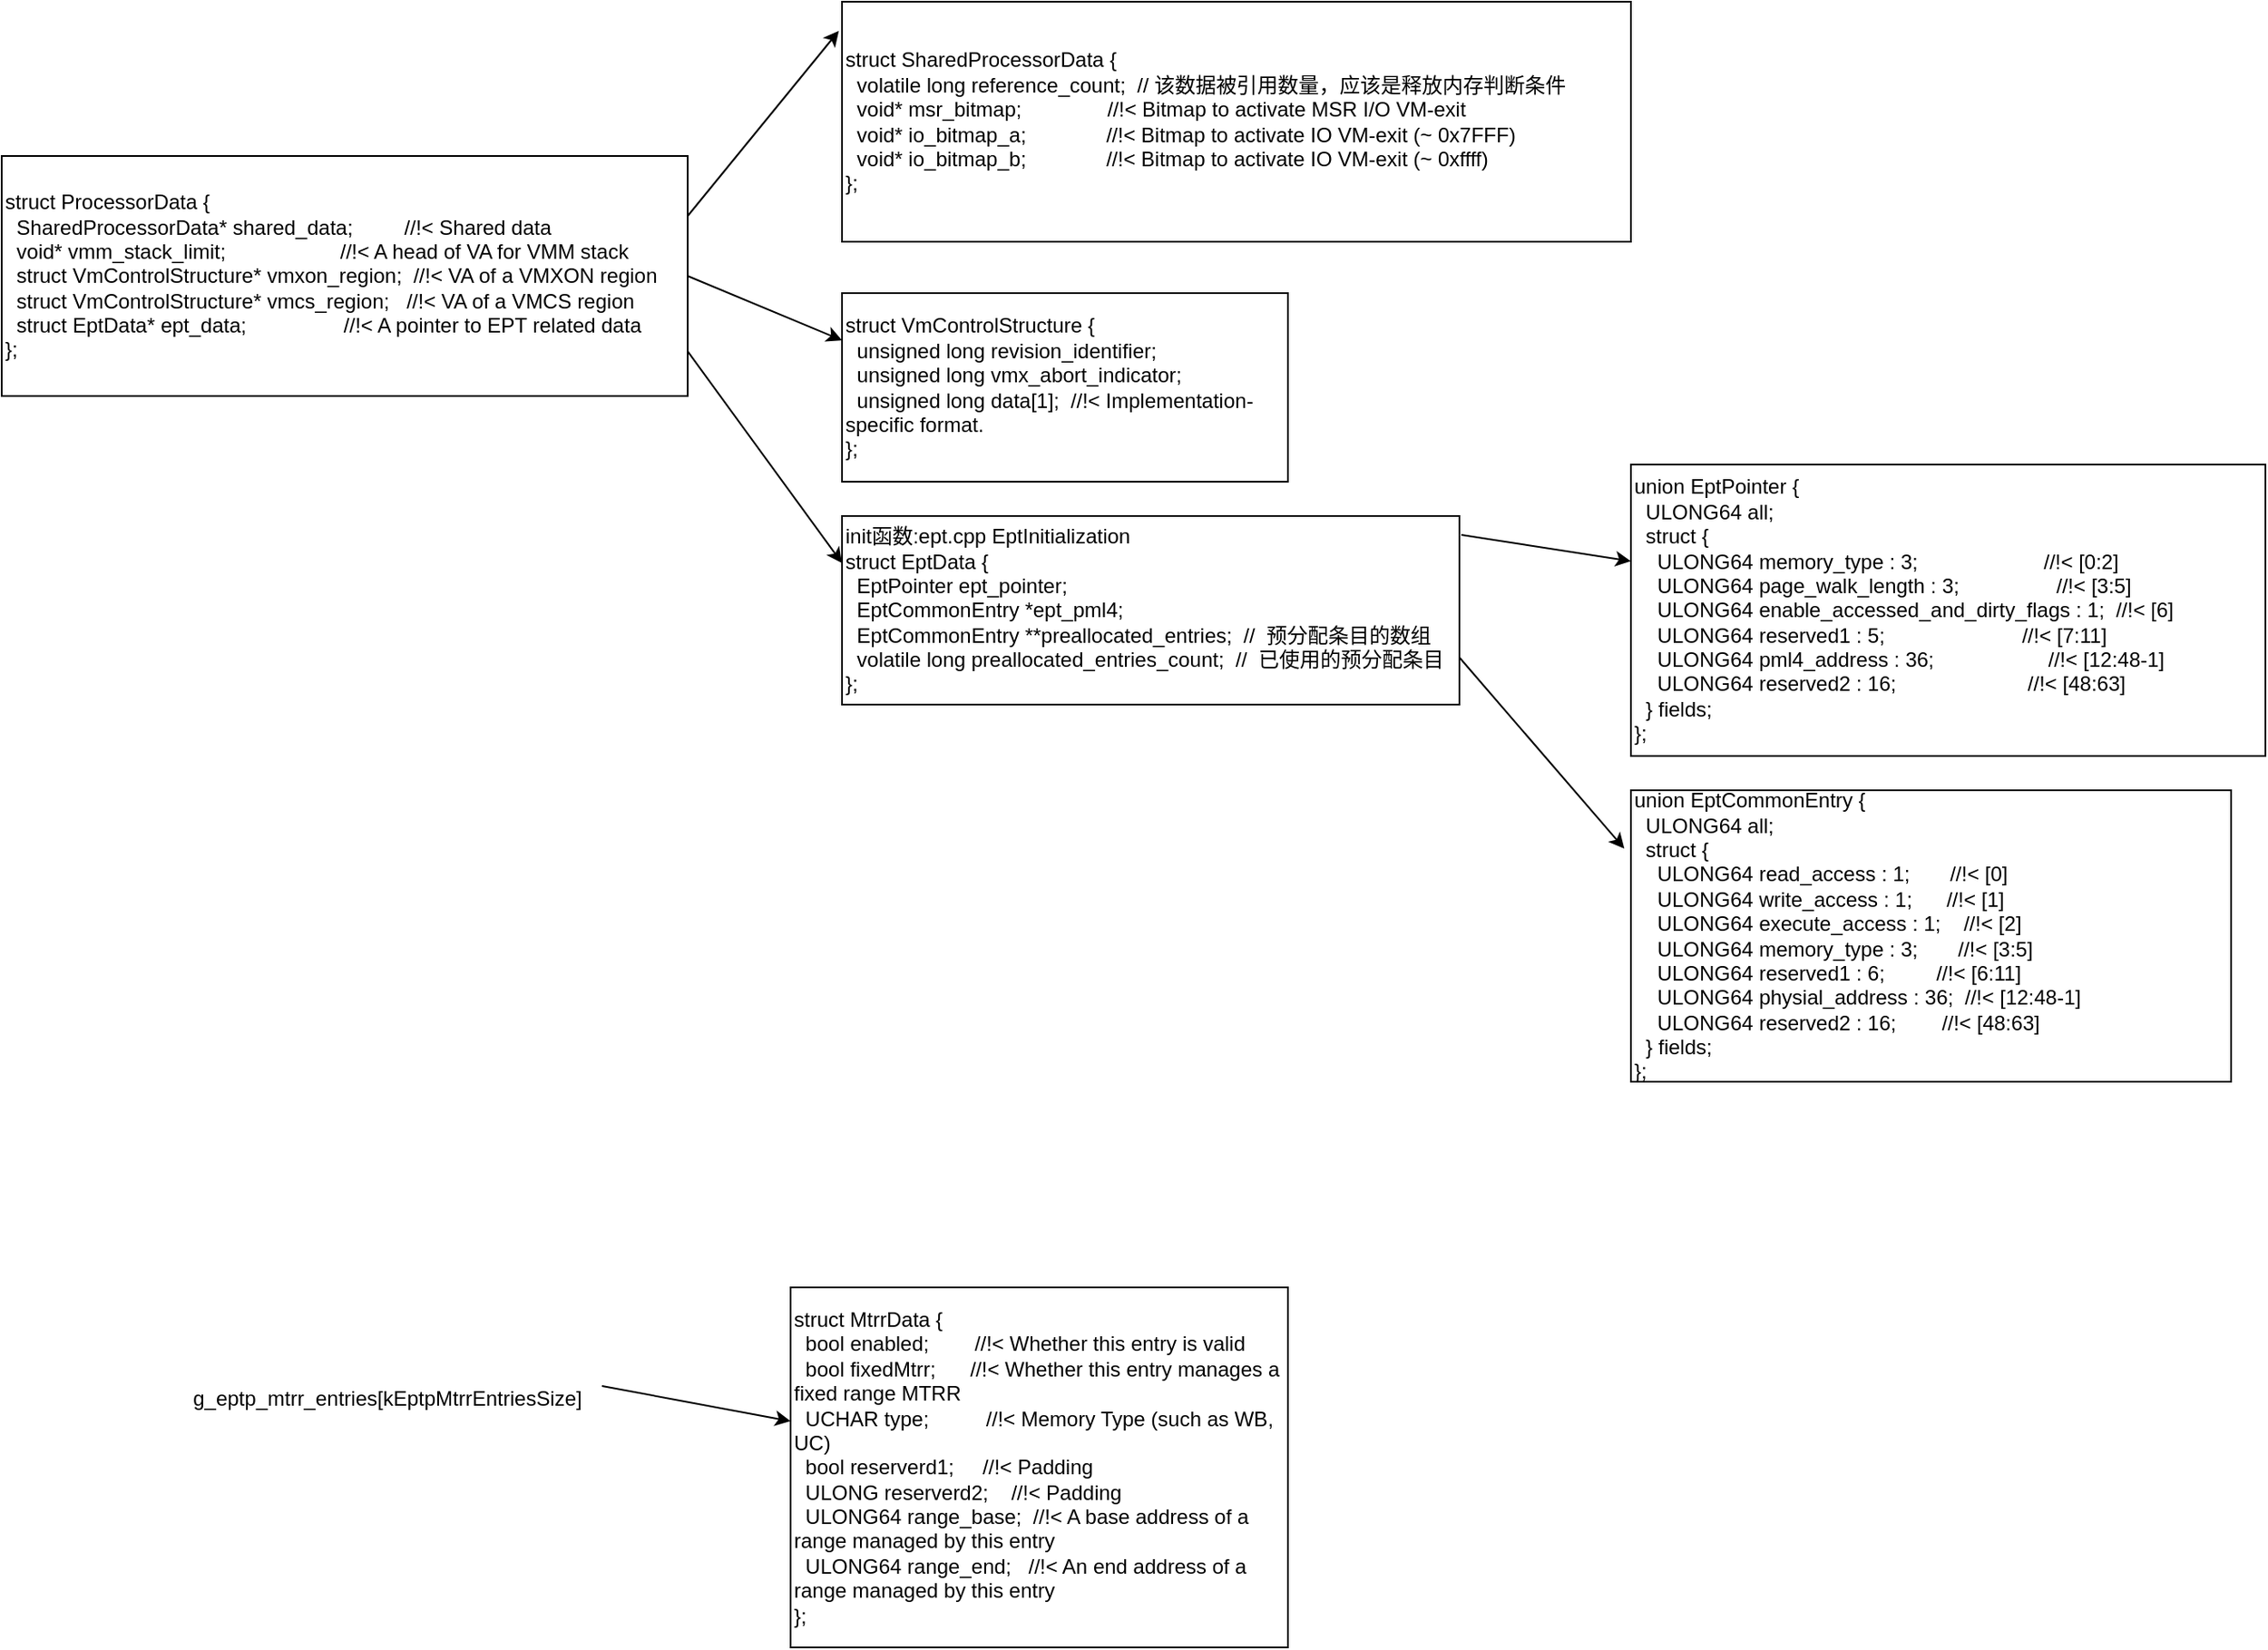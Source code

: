 <mxfile version="23.1.5" type="device">
  <diagram name="第 1 页" id="ludKRuueVij8K4QDPVP4">
    <mxGraphModel dx="1925" dy="820" grid="1" gridSize="10" guides="1" tooltips="1" connect="1" arrows="1" fold="1" page="1" pageScale="1" pageWidth="827" pageHeight="1169" math="0" shadow="0">
      <root>
        <mxCell id="0" />
        <mxCell id="1" parent="0" />
        <mxCell id="tk5wVR1Ve6Km2IjSrzzK-2" value="&lt;div style=&quot;&quot;&gt;&lt;span style=&quot;background-color: initial;&quot;&gt;struct SharedProcessorData {&lt;/span&gt;&lt;/div&gt;&lt;div style=&quot;&quot;&gt;&lt;span style=&quot;background-color: initial;&quot;&gt;&amp;nbsp; volatile long reference_count;&amp;nbsp; // 该数据被引用数量，应该是释放内存判断条件&lt;/span&gt;&lt;/div&gt;&amp;nbsp; void* msr_bitmap;&amp;nbsp; &amp;nbsp; &amp;nbsp; &amp;nbsp; &amp;nbsp; &amp;nbsp; &amp;nbsp; &amp;nbsp;//!&amp;lt; Bitmap to activate MSR I/O VM-exit&lt;br&gt;&amp;nbsp; void* io_bitmap_a;&amp;nbsp; &amp;nbsp; &amp;nbsp; &amp;nbsp; &amp;nbsp; &amp;nbsp; &amp;nbsp; //!&amp;lt; Bitmap to activate IO VM-exit (~ 0x7FFF)&lt;br&gt;&amp;nbsp; void* io_bitmap_b;&amp;nbsp; &amp;nbsp; &amp;nbsp; &amp;nbsp; &amp;nbsp; &amp;nbsp; &amp;nbsp; //!&amp;lt; Bitmap to activate IO VM-exit (~ 0xffff)&lt;br&gt;};" style="rounded=0;whiteSpace=wrap;html=1;align=left;" vertex="1" parent="1">
          <mxGeometry x="460" y="100" width="460" height="140" as="geometry" />
        </mxCell>
        <mxCell id="tk5wVR1Ve6Km2IjSrzzK-5" value="struct ProcessorData {&lt;br&gt;&amp;nbsp; SharedProcessorData* shared_data;&amp;nbsp; &amp;nbsp; &amp;nbsp; &amp;nbsp; &amp;nbsp;//!&amp;lt; Shared data&lt;br&gt;&amp;nbsp; void* vmm_stack_limit;&amp;nbsp; &amp;nbsp; &amp;nbsp; &amp;nbsp; &amp;nbsp; &amp;nbsp; &amp;nbsp; &amp;nbsp; &amp;nbsp; &amp;nbsp; //!&amp;lt; A head of VA for VMM stack&lt;br&gt;&amp;nbsp; struct VmControlStructure* vmxon_region;&amp;nbsp; //!&amp;lt; VA of a VMXON region&lt;br&gt;&amp;nbsp; struct VmControlStructure* vmcs_region;&amp;nbsp; &amp;nbsp;//!&amp;lt; VA of a VMCS region&lt;br&gt;&amp;nbsp; struct EptData* ept_data;&amp;nbsp; &amp;nbsp; &amp;nbsp; &amp;nbsp; &amp;nbsp; &amp;nbsp; &amp;nbsp; &amp;nbsp; &amp;nbsp;//!&amp;lt; A pointer to EPT related data&lt;br&gt;};" style="rounded=0;whiteSpace=wrap;html=1;align=left;" vertex="1" parent="1">
          <mxGeometry x="-30" y="190" width="400" height="140" as="geometry" />
        </mxCell>
        <mxCell id="tk5wVR1Ve6Km2IjSrzzK-7" value="" style="endArrow=classic;html=1;rounded=0;exitX=1;exitY=0.25;exitDx=0;exitDy=0;entryX=-0.004;entryY=0.121;entryDx=0;entryDy=0;entryPerimeter=0;" edge="1" parent="1" source="tk5wVR1Ve6Km2IjSrzzK-5" target="tk5wVR1Ve6Km2IjSrzzK-2">
          <mxGeometry width="50" height="50" relative="1" as="geometry">
            <mxPoint x="370" y="260" as="sourcePoint" />
            <mxPoint x="440" y="300" as="targetPoint" />
          </mxGeometry>
        </mxCell>
        <mxCell id="tk5wVR1Ve6Km2IjSrzzK-8" value="struct VmControlStructure {&lt;br&gt;&amp;nbsp; unsigned long revision_identifier;&lt;br&gt;&amp;nbsp; unsigned long vmx_abort_indicator;&lt;br&gt;&amp;nbsp; unsigned long data[1];&amp;nbsp; //!&amp;lt; Implementation-specific format.&lt;br&gt;};" style="rounded=0;whiteSpace=wrap;html=1;align=left;" vertex="1" parent="1">
          <mxGeometry x="460" y="270" width="260" height="110" as="geometry" />
        </mxCell>
        <mxCell id="tk5wVR1Ve6Km2IjSrzzK-9" value="" style="endArrow=classic;html=1;rounded=0;exitX=1;exitY=0.5;exitDx=0;exitDy=0;entryX=0;entryY=0.25;entryDx=0;entryDy=0;" edge="1" parent="1" source="tk5wVR1Ve6Km2IjSrzzK-5" target="tk5wVR1Ve6Km2IjSrzzK-8">
          <mxGeometry width="50" height="50" relative="1" as="geometry">
            <mxPoint x="410" y="320" as="sourcePoint" />
            <mxPoint x="460" y="270" as="targetPoint" />
          </mxGeometry>
        </mxCell>
        <mxCell id="tk5wVR1Ve6Km2IjSrzzK-10" value="init函数:ept.cpp&amp;nbsp;EptInitialization&lt;br&gt;struct EptData {&lt;br&gt;&amp;nbsp; EptPointer ept_pointer;&lt;br&gt;&amp;nbsp; EptCommonEntry *ept_pml4;&lt;br&gt;&amp;nbsp; EptCommonEntry **preallocated_entries;&amp;nbsp; //&amp;nbsp; 预分配条目的数组&lt;br&gt;&amp;nbsp; volatile long preallocated_entries_count;&amp;nbsp; //&amp;nbsp; 已使用的预分配条目&lt;br&gt;};" style="rounded=0;whiteSpace=wrap;html=1;align=left;" vertex="1" parent="1">
          <mxGeometry x="460" y="400" width="360" height="110" as="geometry" />
        </mxCell>
        <mxCell id="tk5wVR1Ve6Km2IjSrzzK-11" value="" style="endArrow=classic;html=1;rounded=0;exitX=1;exitY=0.814;exitDx=0;exitDy=0;exitPerimeter=0;entryX=0;entryY=0.25;entryDx=0;entryDy=0;" edge="1" parent="1" source="tk5wVR1Ve6Km2IjSrzzK-5" target="tk5wVR1Ve6Km2IjSrzzK-10">
          <mxGeometry width="50" height="50" relative="1" as="geometry">
            <mxPoint x="390" y="550" as="sourcePoint" />
            <mxPoint x="430" y="480" as="targetPoint" />
          </mxGeometry>
        </mxCell>
        <mxCell id="tk5wVR1Ve6Km2IjSrzzK-12" value="&lt;div&gt;union EptPointer {&lt;/div&gt;&lt;div&gt;&amp;nbsp; ULONG64 all;&lt;/div&gt;&lt;div&gt;&amp;nbsp; struct {&lt;/div&gt;&lt;div&gt;&amp;nbsp; &amp;nbsp; ULONG64 memory_type : 3;&amp;nbsp; &amp;nbsp; &amp;nbsp; &amp;nbsp; &amp;nbsp; &amp;nbsp; &amp;nbsp; &amp;nbsp; &amp;nbsp; &amp;nbsp; &amp;nbsp; //!&amp;lt; [0:2]&lt;/div&gt;&lt;div&gt;&amp;nbsp; &amp;nbsp; ULONG64 page_walk_length : 3;&amp;nbsp; &amp;nbsp; &amp;nbsp; &amp;nbsp; &amp;nbsp; &amp;nbsp; &amp;nbsp; &amp;nbsp; &amp;nbsp;//!&amp;lt; [3:5]&lt;/div&gt;&lt;div&gt;&amp;nbsp; &amp;nbsp; ULONG64 enable_accessed_and_dirty_flags : 1;&amp;nbsp; //!&amp;lt; [6]&lt;/div&gt;&lt;div&gt;&amp;nbsp; &amp;nbsp; ULONG64 reserved1 : 5;&amp;nbsp; &amp;nbsp; &amp;nbsp; &amp;nbsp; &amp;nbsp; &amp;nbsp; &amp;nbsp; &amp;nbsp; &amp;nbsp; &amp;nbsp; &amp;nbsp; &amp;nbsp; //!&amp;lt; [7:11]&lt;/div&gt;&lt;div&gt;&amp;nbsp; &amp;nbsp; ULONG64 pml4_address : 36;&amp;nbsp; &amp;nbsp; &amp;nbsp; &amp;nbsp; &amp;nbsp; &amp;nbsp; &amp;nbsp; &amp;nbsp; &amp;nbsp; &amp;nbsp; //!&amp;lt; [12:48-1]&lt;/div&gt;&lt;div&gt;&amp;nbsp; &amp;nbsp; ULONG64 reserved2 : 16;&amp;nbsp; &amp;nbsp; &amp;nbsp; &amp;nbsp; &amp;nbsp; &amp;nbsp; &amp;nbsp; &amp;nbsp; &amp;nbsp; &amp;nbsp; &amp;nbsp; &amp;nbsp;//!&amp;lt; [48:63]&lt;/div&gt;&lt;div&gt;&amp;nbsp; } fields;&lt;/div&gt;&lt;div&gt;};&lt;/div&gt;" style="rounded=0;whiteSpace=wrap;html=1;align=left;" vertex="1" parent="1">
          <mxGeometry x="920" y="370" width="370" height="170" as="geometry" />
        </mxCell>
        <mxCell id="tk5wVR1Ve6Km2IjSrzzK-13" value="" style="endArrow=classic;html=1;rounded=0;exitX=1.003;exitY=0.1;exitDx=0;exitDy=0;exitPerimeter=0;" edge="1" parent="1" source="tk5wVR1Ve6Km2IjSrzzK-10" target="tk5wVR1Ve6Km2IjSrzzK-12">
          <mxGeometry width="50" height="50" relative="1" as="geometry">
            <mxPoint x="820" y="580" as="sourcePoint" />
            <mxPoint x="870" y="530" as="targetPoint" />
          </mxGeometry>
        </mxCell>
        <mxCell id="tk5wVR1Ve6Km2IjSrzzK-14" value="&lt;div&gt;union EptCommonEntry {&lt;/div&gt;&lt;div&gt;&amp;nbsp; ULONG64 all;&lt;/div&gt;&lt;div&gt;&amp;nbsp; struct {&lt;/div&gt;&lt;div&gt;&amp;nbsp; &amp;nbsp; ULONG64 read_access : 1;&amp;nbsp; &amp;nbsp; &amp;nbsp; &amp;nbsp;//!&amp;lt; [0]&lt;/div&gt;&lt;div&gt;&amp;nbsp; &amp;nbsp; ULONG64 write_access : 1;&amp;nbsp; &amp;nbsp; &amp;nbsp; //!&amp;lt; [1]&lt;/div&gt;&lt;div&gt;&amp;nbsp; &amp;nbsp; ULONG64 execute_access : 1;&amp;nbsp; &amp;nbsp; //!&amp;lt; [2]&lt;/div&gt;&lt;div&gt;&amp;nbsp; &amp;nbsp; ULONG64 memory_type : 3;&amp;nbsp; &amp;nbsp; &amp;nbsp; &amp;nbsp;//!&amp;lt; [3:5]&lt;/div&gt;&lt;div&gt;&amp;nbsp; &amp;nbsp; ULONG64 reserved1 : 6;&amp;nbsp; &amp;nbsp; &amp;nbsp; &amp;nbsp; &amp;nbsp;//!&amp;lt; [6:11]&lt;/div&gt;&lt;div&gt;&amp;nbsp; &amp;nbsp; ULONG64 physial_address : 36;&amp;nbsp; //!&amp;lt; [12:48-1]&lt;/div&gt;&lt;div&gt;&amp;nbsp; &amp;nbsp; ULONG64 reserved2 : 16;&amp;nbsp; &amp;nbsp; &amp;nbsp; &amp;nbsp; //!&amp;lt; [48:63]&lt;/div&gt;&lt;div&gt;&amp;nbsp; } fields;&lt;/div&gt;&lt;div&gt;};&lt;/div&gt;" style="rounded=0;whiteSpace=wrap;html=1;align=left;" vertex="1" parent="1">
          <mxGeometry x="920" y="560" width="350" height="170" as="geometry" />
        </mxCell>
        <mxCell id="tk5wVR1Ve6Km2IjSrzzK-15" value="" style="endArrow=classic;html=1;rounded=0;exitX=1;exitY=0.75;exitDx=0;exitDy=0;entryX=-0.011;entryY=0.2;entryDx=0;entryDy=0;entryPerimeter=0;" edge="1" parent="1" source="tk5wVR1Ve6Km2IjSrzzK-10" target="tk5wVR1Ve6Km2IjSrzzK-14">
          <mxGeometry width="50" height="50" relative="1" as="geometry">
            <mxPoint x="830" y="570" as="sourcePoint" />
            <mxPoint x="880" y="520" as="targetPoint" />
          </mxGeometry>
        </mxCell>
        <mxCell id="tk5wVR1Ve6Km2IjSrzzK-16" value="&lt;div&gt;struct MtrrData {&lt;/div&gt;&lt;div&gt;&amp;nbsp; bool enabled;&amp;nbsp; &amp;nbsp; &amp;nbsp; &amp;nbsp; //!&amp;lt; Whether this entry is valid&lt;/div&gt;&lt;div&gt;&amp;nbsp; bool fixedMtrr;&amp;nbsp; &amp;nbsp; &amp;nbsp; //!&amp;lt; Whether this entry manages a fixed range MTRR&lt;/div&gt;&lt;div&gt;&amp;nbsp; UCHAR type;&amp;nbsp; &amp;nbsp; &amp;nbsp; &amp;nbsp; &amp;nbsp; //!&amp;lt; Memory Type (such as WB, UC)&lt;/div&gt;&lt;div&gt;&amp;nbsp; bool reserverd1;&amp;nbsp; &amp;nbsp; &amp;nbsp;//!&amp;lt; Padding&lt;/div&gt;&lt;div&gt;&amp;nbsp; ULONG reserverd2;&amp;nbsp; &amp;nbsp; //!&amp;lt; Padding&lt;/div&gt;&lt;div&gt;&amp;nbsp; ULONG64 range_base;&amp;nbsp; //!&amp;lt; A base address of a range managed by this entry&lt;/div&gt;&lt;div&gt;&amp;nbsp; ULONG64 range_end;&amp;nbsp; &amp;nbsp;//!&amp;lt; An end address of a range managed by this entry&lt;/div&gt;&lt;div&gt;};&lt;/div&gt;" style="rounded=0;whiteSpace=wrap;html=1;align=left;" vertex="1" parent="1">
          <mxGeometry x="430" y="850" width="290" height="210" as="geometry" />
        </mxCell>
        <mxCell id="tk5wVR1Ve6Km2IjSrzzK-17" value="g_eptp_mtrr_entries[kEptpMtrrEntriesSize]" style="text;html=1;align=center;verticalAlign=middle;whiteSpace=wrap;rounded=0;" vertex="1" parent="1">
          <mxGeometry x="70" y="900" width="250" height="30" as="geometry" />
        </mxCell>
        <mxCell id="tk5wVR1Ve6Km2IjSrzzK-18" value="" style="endArrow=classic;html=1;rounded=0;exitX=1;exitY=0.25;exitDx=0;exitDy=0;" edge="1" parent="1" source="tk5wVR1Ve6Km2IjSrzzK-17" target="tk5wVR1Ve6Km2IjSrzzK-16">
          <mxGeometry width="50" height="50" relative="1" as="geometry">
            <mxPoint x="290" y="940" as="sourcePoint" />
            <mxPoint x="340" y="890" as="targetPoint" />
          </mxGeometry>
        </mxCell>
      </root>
    </mxGraphModel>
  </diagram>
</mxfile>

